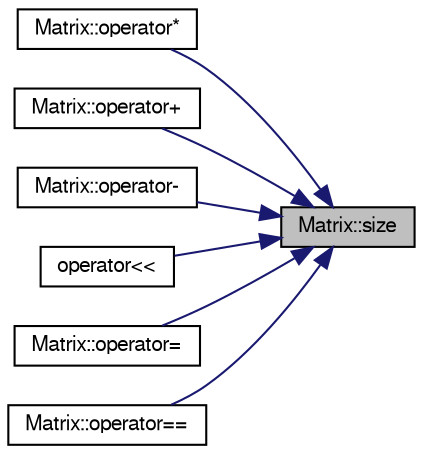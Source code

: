 digraph "Matrix::size"
{
 // LATEX_PDF_SIZE
  edge [fontname="FreeSans",fontsize="10",labelfontname="FreeSans",labelfontsize="10"];
  node [fontname="FreeSans",fontsize="10",shape=record];
  rankdir="RL";
  Node1 [label="Matrix::size",height=0.2,width=0.4,color="black", fillcolor="grey75", style="filled", fontcolor="black",tooltip="Funkcja zwraca wielkosc macierzy w postaci liczby int (np dla macierzy 2x2 zwroci 2)."];
  Node1 -> Node2 [dir="back",color="midnightblue",fontsize="10",style="solid",fontname="FreeSans"];
  Node2 [label="Matrix::operator*",height=0.2,width=0.4,color="black", fillcolor="white", style="filled",URL="$a00084.html#a07ded887eab08d7cc7bb4a92f5ab54b3",tooltip="Operacja mnozenia macierzy przez macierz."];
  Node1 -> Node3 [dir="back",color="midnightblue",fontsize="10",style="solid",fontname="FreeSans"];
  Node3 [label="Matrix::operator+",height=0.2,width=0.4,color="black", fillcolor="white", style="filled",URL="$a00084.html#a893715299fcaeeb95b4f2f41f0b7eaba",tooltip="Operacja dodawania macierzy."];
  Node1 -> Node4 [dir="back",color="midnightblue",fontsize="10",style="solid",fontname="FreeSans"];
  Node4 [label="Matrix::operator-",height=0.2,width=0.4,color="black", fillcolor="white", style="filled",URL="$a00084.html#a57edbbfcea7c17a1869f9e0539f5eaea",tooltip="Operacja odejmowania macierzy."];
  Node1 -> Node5 [dir="back",color="midnightblue",fontsize="10",style="solid",fontname="FreeSans"];
  Node5 [label="operator\<\<",height=0.2,width=0.4,color="black", fillcolor="white", style="filled",URL="$a00053.html#a2317d4101ee5164b72e47e21ca850856",tooltip="Operacja wysylajaca macierz na podany strumien, wysylane sa elementy z ktorych macierz sie sklada odp..."];
  Node1 -> Node6 [dir="back",color="midnightblue",fontsize="10",style="solid",fontname="FreeSans"];
  Node6 [label="Matrix::operator=",height=0.2,width=0.4,color="black", fillcolor="white", style="filled",URL="$a00084.html#a84049eb06754dee345cff0bcd59ba6dd",tooltip="Operacja przypisania dla macierzy, kazdy element macierzy m przypisuje do macierzy obiektu,..."];
  Node1 -> Node7 [dir="back",color="midnightblue",fontsize="10",style="solid",fontname="FreeSans"];
  Node7 [label="Matrix::operator==",height=0.2,width=0.4,color="black", fillcolor="white", style="filled",URL="$a00084.html#a2d86a4987883b400d579f8b26bc06da6",tooltip=" "];
}
